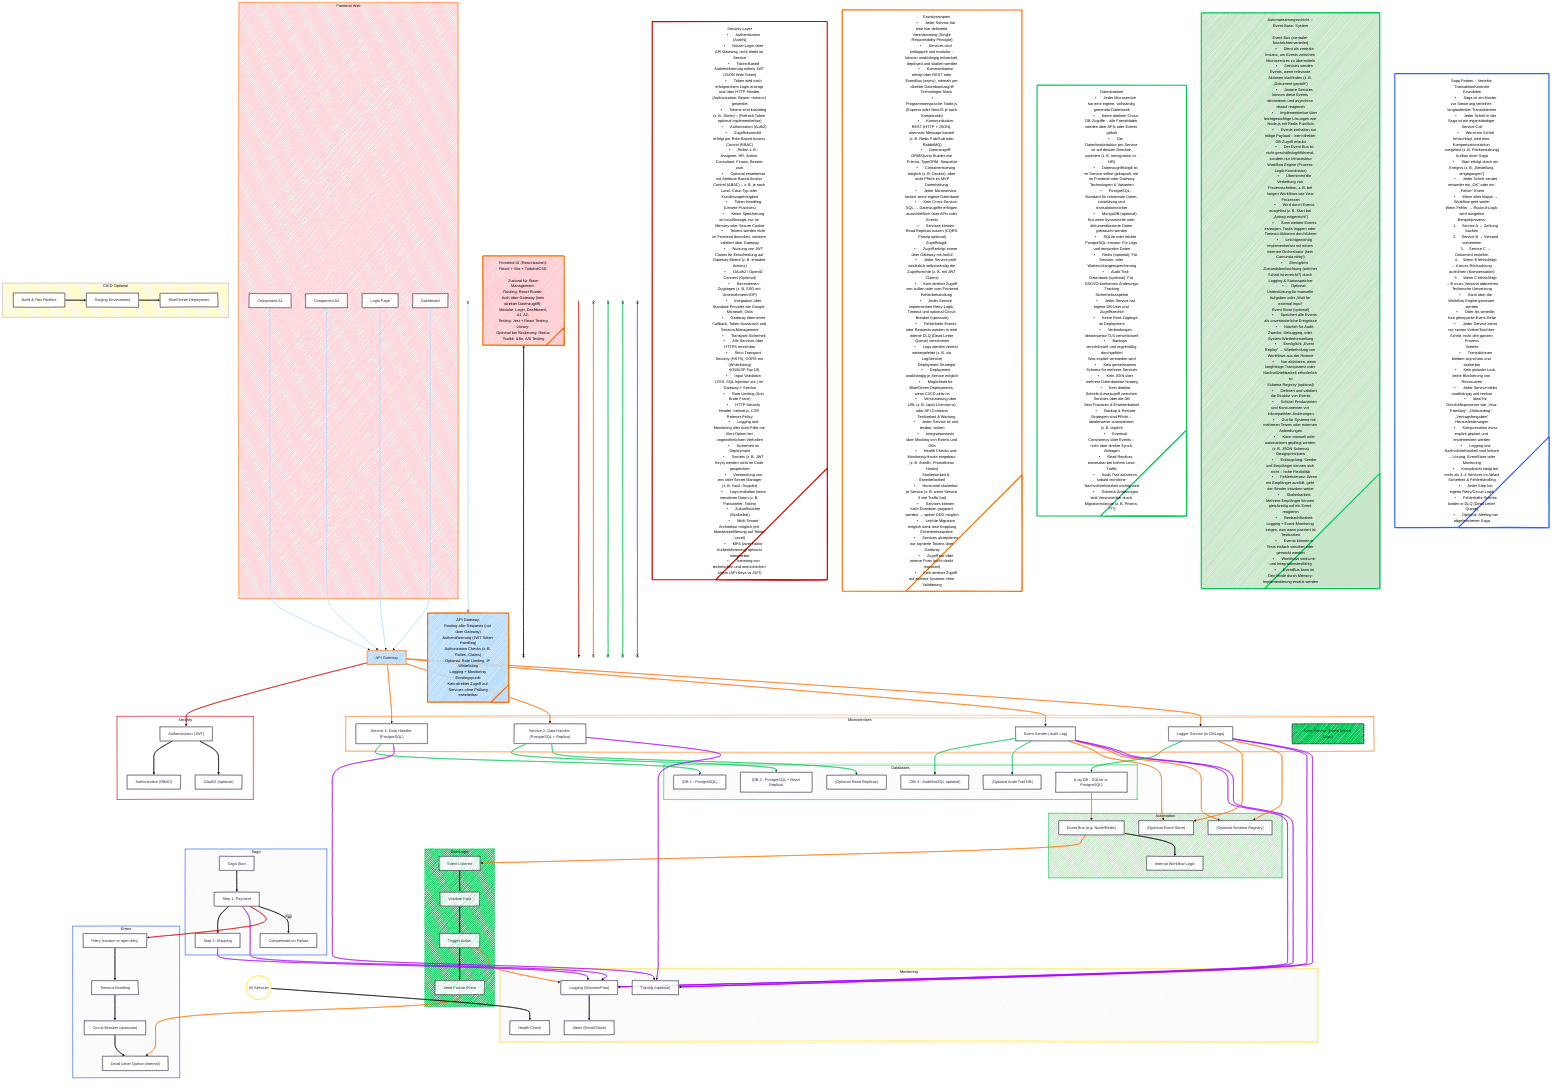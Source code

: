 ---
config:
  theme: redux
  look: handDrawn
  layout: fixed
---
flowchart TB
 subgraph Frontend_UI["Frontend Web"]
        A1["Component A1"]
        A2["Component A2"]
        Login["Login Page"]
        Dashboard["Dashboard"]
  end
 subgraph Security["Security"]
        AuthN["Authentication (JWT)"]
        AuthZ["Authorization (RBAC)"]
        OAuth["OAuth2 (optional)"]
  end
 subgraph Microservices["Microservices"]
        S1["Service 1: Data Handler (PostgreSQL)"]
        S2["Service 2: Data Handler (PostgreSQL + Replica)"]
        S3["Event Sender (Audit Log)"]
        S4["Logger Service (to DBLogs)"]
        S5["Exec Service (Event Driven Logic)"]
  end
 subgraph ExecLogic["ExecLogic"]
        L1["Event Listener"]
        L2["Validate Data"]
        L3["Trigger Action"]
        L4["Send Failure Event"]
  end
 subgraph Databases["Databases"]
        DB1["(DB 1 - PostgreSQL)"]
        DB2["(DB 2 - PostgreSQL + Read Replica)"]
        DB3["(DB 3 - Audit/NoSQL optional)"]
        DBLogs["(Log DB - SQLite or PostgreSQL)"]
        AuditDB["(Optional Audit Trail DB)"]
        ReadReplicas["(Optional Read Replicas)"]
  end
 subgraph Automation["Automation"]
        EventBus["Event Bus (e.g. Node/Redis)"]
        Workflow["Internal Workflow Logic"]
        EventStore["(Optional Event Store)"]
        SchemaReg["(Optional Schema Registry)"]
  end
 subgraph Saga["Saga"]
        SagaStart["Saga Start"]
        SagaStep1["Step 1: Payment"]
        SagaStep2["Step 2: Shipping"]
        SagaFail["Compensate on Failure"]
  end
 subgraph Monitoring["Monitoring"]
        LogService["Logging (Winston/Pino)"]
        Alerts["Alerts (Email/Slack)"]
        Tracing["Tracing (optional)"]
        Health["Health Check"]
  end
 subgraph Errors["Errors"]
        Retry["Retry (custom or npm retry)"]
        Timeout["Timeout Handling"]
        CBreaker["Circuit Breaker (opossum)"]
        DLQ["Dead Letter Queue (internal)"]
  end
 subgraph CICD["CICD Optional"]
        Pipeline["Build & Test Pipeline"]
        Staging["Staging Environment"]
        BlueGreen["Blue/Green Deployment"]
  end
    A1 --> Gateway["API Gateway"]
    A2 --> Gateway
    Login --> Gateway
    Dashboard --> Gateway
    Gateway --> AuthN & S1 & S2 & S3 & S4
    AuthN --> AuthZ & OAuth
    S1 --> DB1 & Tracing
    S2 --> DB2 & ReadReplicas & Tracing
    S3 --> DB3 & AuditDB & EventStore & SchemaReg & LogService & Tracing
    S4 --> DBLogs & EventStore & SchemaReg & LogService & Tracing
    EventBus --> L1 & Workflow
    L1 --> L2
    L2 --> L3
    L3 --> L4 & LogService
    L4 --> DLQ
    DBLogs --> EventBus
    SagaStart --> SagaStep1
    SagaStep1 --> SagaStep2 & LogService & Retry
    SagaStep1 -- Fail --> SagaFail
    SagaStep2 --> LogService
    LogService --> Alerts
    AllServices(("All Services")) --> Health
    Retry --> Timeout
    Timeout --> CBreaker
    CBreaker --> DLQ
    Pipeline --> Staging
    Staging --> BlueGreen
    n7[" "] x--x n1@{ label: "<span style=\"font-family:\">API Gateway:<br>Routing aller Requests (nur über Gateway)</span><br style=\"--tw-scale-x:\"><span style=\"font-family:\">Authentifizierung (JWT Token Handling)</span><br style=\"--tw-scale-x:\"><span style=\"font-family:\">Authorization Checks (z. B. Rollen, Claims)</span><br style=\"--tw-scale-x:\"><span style=\"font-family:\">Optional: Rate Limiting, IP Whitelisting</span><br style=\"--tw-scale-x:\"><span style=\"font-family:\">Logging + Monitoring Einstiegspunkt</span><br style=\"--tw-scale-x:\"><span style=\"font-family:\">Kein direkter Zugriff auf Services ohne Prüfung</span><br style=\"--tw-scale-x:\"><span style=\"font-family:\">erweiterbar</span>" }
    NoteFrontend["Frontend UI (React-basiert): <br>React + Vite + TailwindCSS-
<br>Zustand für State-Management- <br>Routing: React Router- <br>Auth über Gateway (kein direkter Datenzugriff)- <br>Modular: Login, Dashboard, A1, A2- <br>Testing: Jest + React Testing Library- <br>Optional bei Skalierung: Redux Toolkit, i18n, A/B Testing"] x--x n6[" "]
    n8[" "] --> n9[" "]
    n11[" "] x--x n12[" "]
    n14[" "] x--x n15[" "]
    n17[" "] x--x n18[" "]
    n20[" "] x--x n21[" "]
    n2@{ label: "<p class=\"p1\" style=\"font-variant-numeric:\">Security Layer</p><p class=\"p1\" style=\"font-variant-numeric:\"><span class=\"Apple-tab-span\" style=\"white-space:\">\t</span>•<span class=\"Apple-tab-span\" style=\"white-space:\">\t</span>Authentication (AuthN)</p><p class=\"p1\" style=\"font-variant-numeric:\"><span class=\"Apple-tab-span\" style=\"white-space:\">\t</span>•<span class=\"Apple-tab-span\" style=\"white-space:\">\t</span>Nutzer-Login über API Gateway, nicht direkt im Service</p><p class=\"p1\" style=\"font-variant-numeric:\"><span class=\"Apple-tab-span\" style=\"white-space:\">\t</span>•<span class=\"Apple-tab-span\" style=\"white-space:\">\t</span>Token-Based Authentifizierung mittels JWT (JSON Web Token)</p><p class=\"p1\" style=\"font-variant-numeric:\"><span class=\"Apple-tab-span\" style=\"white-space:\">\t</span>•<span class=\"Apple-tab-span\" style=\"white-space:\">\t</span>Token wird nach erfolgreichem Login erzeugt und über HTTP-Header (Authorization: Bearer &lt;token&gt;) gesendet</p><p class=\"p1\" style=\"font-variant-numeric:\"><span class=\"Apple-tab-span\" style=\"white-space:\">\t</span>•<span class=\"Apple-tab-span\" style=\"white-space:\">\t</span>Tokens sind kurzlebig (z. B. 15min) – (Refresh Token optional implementierbar)</p><p class=\"p1\" style=\"font-variant-numeric:\"><span class=\"Apple-tab-span\" style=\"white-space:\">\t</span>•<span class=\"Apple-tab-span\" style=\"white-space:\">\t</span>Authorization (AuthZ)</p><p class=\"p1\" style=\"font-variant-numeric:\"><span class=\"Apple-tab-span\" style=\"white-space:\">\t</span>•<span class=\"Apple-tab-span\" style=\"white-space:\">\t</span>Zugriffskontrolle erfolgt per Role-Based Access Control (RBAC)</p><p class=\"p1\" style=\"font-variant-numeric:\"><span class=\"Apple-tab-span\" style=\"white-space:\">\t</span>•<span class=\"Apple-tab-span\" style=\"white-space:\">\t</span>Rollen z. B.: Assignee, HR, Admin, Consultant, Finanz, Berater usw.</p><p class=\"p1\" style=\"font-variant-numeric:\"><span class=\"Apple-tab-span\" style=\"white-space:\">\t</span>•<span class=\"Apple-tab-span\" style=\"white-space:\">\t</span>Optional erweiterbar mit Attribute-Based Access Control (ABAC) – z. B. je nach Land, Case-Typ oder Kundenzugehörigkeit</p><p class=\"p1\" style=\"font-variant-numeric:\"><span class=\"Apple-tab-span\" style=\"white-space:\">\t</span>•<span class=\"Apple-tab-span\" style=\"white-space:\">\t</span>Token Handling (Unsere Practices)</p><p class=\"p1\" style=\"font-variant-numeric:\"><span class=\"Apple-tab-span\" style=\"white-space:\">\t</span>•<span class=\"Apple-tab-span\" style=\"white-space:\">\t</span>Keine Speicherung im localStorage, nur im Memory oder Secure Cookie</p><p class=\"p1\" style=\"font-variant-numeric:\"><span class=\"Apple-tab-span\" style=\"white-space:\">\t</span>•<span class=\"Apple-tab-span\" style=\"white-space:\">\t</span>Tokens werden nicht im Frontend decodiert, sondern validiert über Gateway</p><p class=\"p1\" style=\"font-variant-numeric:\"><span class=\"Apple-tab-span\" style=\"white-space:\">\t</span>•<span class=\"Apple-tab-span\" style=\"white-space:\">\t</span>Nutzung von JWT Claims für Entscheidung auf Gateway-Ebene (z. B. erlaubte Actions)</p><p class=\"p1\" style=\"font-variant-numeric:\"><span class=\"Apple-tab-span\" style=\"white-space:\">\t</span>•<span class=\"Apple-tab-span\" style=\"white-space:\">\t</span>OAuth2 / OpenID Connect (Optional)</p><p class=\"p1\" style=\"font-variant-numeric:\"><span class=\"Apple-tab-span\" style=\"white-space:\">\t</span>•<span class=\"Apple-tab-span\" style=\"white-space:\">\t</span>Bei externen Zugängen (z. B. SSO mit Unternehmens-IDP)</p><p class=\"p1\" style=\"font-variant-numeric:\"><span class=\"Apple-tab-span\" style=\"white-space:\">\t</span>•<span class=\"Apple-tab-span\" style=\"white-space:\">\t</span>Integration über Standard-Provider wie Google, Microsoft, Okta</p><p class=\"p1\" style=\"font-variant-numeric:\"><span class=\"Apple-tab-span\" style=\"white-space:\">\t</span>•<span class=\"Apple-tab-span\" style=\"white-space:\">\t</span>Gateway übernimmt Callback, Token-Austausch und Session Management</p><p class=\"p1\" style=\"font-variant-numeric:\"><span class=\"Apple-tab-span\" style=\"white-space:\">\t</span>•<span class=\"Apple-tab-span\" style=\"white-space:\">\t</span>Transport-Sicherheit</p><p class=\"p1\" style=\"font-variant-numeric:\"><span class=\"Apple-tab-span\" style=\"white-space:\">\t</span>•<span class=\"Apple-tab-span\" style=\"white-space:\">\t</span>Alle Services über HTTPS erreichbar</p><p class=\"p1\" style=\"font-variant-numeric:\"><span class=\"Apple-tab-span\" style=\"white-space:\">\t</span>•<span class=\"Apple-tab-span\" style=\"white-space:\">\t</span>Strict Transport Security (HSTS), CORS mit (Whitelisting)</p><p class=\"p1\" style=\"font-variant-numeric:\"><span class=\"Apple-tab-span\" style=\"white-space:\">\t</span>•(OWASP Top 10)</p><p class=\"p1\" style=\"font-variant-numeric:\"><span class=\"Apple-tab-span\" style=\"white-space:\">\t</span>•<span class=\"Apple-tab-span\" style=\"white-space:\">\t</span>Input Validation (XSS, SQL Injection etc.) im Gateway + Service</p><p class=\"p1\" style=\"font-variant-numeric:\"><span class=\"Apple-tab-span\" style=\"white-space:\">\t</span>•<span class=\"Apple-tab-span\" style=\"white-space:\">\t</span>Rate Limiting (Anti Brute Force)</p><p class=\"p1\" style=\"font-variant-numeric:\"><span class=\"Apple-tab-span\" style=\"white-space:\">\t</span>•<span class=\"Apple-tab-span\" style=\"white-space:\">\t</span>HTTP Security Header: helmet.js, CSP, Referrer-Policy</p><p class=\"p1\" style=\"font-variant-numeric:\"><span class=\"Apple-tab-span\" style=\"white-space:\">\t</span>•<span class=\"Apple-tab-span\" style=\"white-space:\">\t</span>Logging und Monitoring aller Auth-Fälle mit Alert-Option bei ungewöhnlichem Verhalten</p><p class=\"p1\" style=\"font-variant-numeric:\"><span class=\"Apple-tab-span\" style=\"white-space:\">\t</span>•<span class=\"Apple-tab-span\" style=\"white-space:\">\t</span>Sicherheit im Deployment</p><p class=\"p1\" style=\"font-variant-numeric:\"><span class=\"Apple-tab-span\" style=\"white-space:\">\t</span>•<span class=\"Apple-tab-span\" style=\"white-space:\">\t</span>Secrets (z. B. JWT Keys) werden nicht im Code gespeichert</p><p class=\"p1\" style=\"font-variant-numeric:\"><span class=\"Apple-tab-span\" style=\"white-space:\">\t</span>•<span class=\"Apple-tab-span\" style=\"white-space:\">\t</span>Verwendung von .env oder Secret Manager (z. B. Vault, Doppler)</p><p class=\"p1\" style=\"font-variant-numeric:\"><span class=\"Apple-tab-span\" style=\"white-space:\">\t</span>•<span class=\"Apple-tab-span\" style=\"white-space:\">\t</span>Logs enthalten keine sensitiven Daten (z. B. Passwörter, Token)</p><p class=\"p1\" style=\"font-variant-numeric:\"><span class=\"Apple-tab-span\" style=\"white-space:\">\t</span>•<span class=\"Apple-tab-span\" style=\"white-space:\">\t</span>Zukunftssicher (Skalierbar)</p><p class=\"p1\" style=\"font-variant-numeric:\"><span class=\"Apple-tab-span\" style=\"white-space:\">\t</span>•<span class=\"Apple-tab-span\" style=\"white-space:\">\t</span>Multi-Tenant-Architektur möglich (mit Mandantenfilterung auf Token-Level)</p><p class=\"p1\" style=\"font-variant-numeric:\"><span class=\"Apple-tab-span\" style=\"white-space:\">\t</span>•<span class=\"Apple-tab-span\" style=\"white-space:\">\t</span>MFA (zwei Faktor Authentifizierung) optional integrierbar</p><p class=\"p1\" style=\"font-variant-numeric:\"><span class=\"Apple-tab-span\" style=\"white-space:\">\t</span>•<span class=\"Apple-tab-span\" style=\"white-space:\">\t</span>Trennung von technischen und menschlichen Usern (API Keys vs JWT)</p>" }
    n10@{ label: "<p class=\"p1\" style=\"font-variant-numeric:\"><span class=\"Apple-tab-span\" style=\"white-space:\">\t</span>Grundprinzipien</p><p class=\"p1\" style=\"font-variant-numeric:\"><span class=\"Apple-tab-span\" style=\"white-space:\">\t</span>•<span class=\"Apple-tab-span\" style=\"white-space:\">\t</span>Jeder Service hat eine klar definierte Verantwortung (Single Responsibility Principle)</p><p class=\"p1\" style=\"font-variant-numeric:\"><span class=\"Apple-tab-span\" style=\"white-space:\">\t</span>•<span class=\"Apple-tab-span\" style=\"white-space:\">\t</span>Services sind entkoppelt und modular – können unabhängig entwickelt, deployed und skaliert werden</p><p class=\"p1\" style=\"font-variant-numeric:\"><span class=\"Apple-tab-span\" style=\"white-space:\">\t</span>•<span class=\"Apple-tab-span\" style=\"white-space:\">\t</span>Kommunikation erfolgt über REST oder EventBus (async), niemals per direkter Datenbankzugriff</p><p class=\"p1\" style=\"font-variant-numeric:\"><span class=\"Apple-tab-span\" style=\"white-space:\">\t</span>Technologie-Stack</p><p class=\"p1\" style=\"font-variant-numeric:\"><span class=\"Apple-tab-span\" style=\"white-space:\">\t</span>•<span class=\"Apple-tab-span\" style=\"white-space:\">\t</span>Programmiersprache: Node.js (Express oder NestJS je nach Komplexität)</p><p class=\"p1\" style=\"font-variant-numeric:\"><span class=\"Apple-tab-span\" style=\"white-space:\">\t</span>•<span class=\"Apple-tab-span\" style=\"white-space:\">\t</span>Kommunikation: REST (HTTP + JSON), alternativ Message-basiert (z. B. Redis Pub/Sub oder RabbitMQ)</p><p class=\"p1\" style=\"font-variant-numeric:\"><span class=\"Apple-tab-span\" style=\"white-space:\">\t</span>•<span class=\"Apple-tab-span\" style=\"white-space:\">\t</span>Datenzugriff: ORM/Query Builder wie Prisma, TypeORM, Sequelize</p><p class=\"p1\" style=\"font-variant-numeric:\"><span class=\"Apple-tab-span\" style=\"white-space:\">\t</span>•<span class=\"Apple-tab-span\" style=\"white-space:\">\t</span>Containerisierung möglich (z. B. Docker), aber nicht Pflicht im MVP</p><p class=\"p1\" style=\"font-variant-numeric:\"><span class=\"Apple-tab-span\" style=\"white-space:\">\t</span>Datenhaltung</p><p class=\"p1\" style=\"font-variant-numeric:\"><span class=\"Apple-tab-span\" style=\"white-space:\">\t</span>•<span class=\"Apple-tab-span\" style=\"white-space:\">\t</span>Jeder Microservice besitzt seine eigene Datenbank</p><p class=\"p1\" style=\"font-variant-numeric:\"><span class=\"Apple-tab-span\" style=\"white-space:\">\t</span>•<span class=\"Apple-tab-span\" style=\"white-space:\">\t</span>Kein Cross-Service-SQL → Datenzugriffe erfolgen ausschließlich über APIs oder Events</p><p class=\"p1\" style=\"font-variant-numeric:\"><span class=\"Apple-tab-span\" style=\"white-space:\">\t</span>•<span class=\"Apple-tab-span\" style=\"white-space:\">\t</span>Services können Read Replicas nutzen (CQRS-Prinzip optional)</p><p class=\"p1\" style=\"font-variant-numeric:\"><span class=\"Apple-tab-span\" style=\"white-space:\">\t</span>Zugriffslogik</p><p class=\"p1\" style=\"font-variant-numeric:\"><span class=\"Apple-tab-span\" style=\"white-space:\">\t</span>•<span class=\"Apple-tab-span\" style=\"white-space:\">\t</span>Zugriff erfolgt immer über Gateway mit AuthZ</p><p class=\"p1\" style=\"font-variant-numeric:\"><span class=\"Apple-tab-span\" style=\"white-space:\">\t</span>•<span class=\"Apple-tab-span\" style=\"white-space:\">\t</span>Jeder Service prüft zusätzlich selbstständig die Zugriffsrechte (z. B. mit JWT Claims)</p><p class=\"p1\" style=\"font-variant-numeric:\"><span class=\"Apple-tab-span\" style=\"white-space:\">\t</span>•<span class=\"Apple-tab-span\" style=\"white-space:\">\t</span>Kein direkter Zugriff von außen oder vom Frontend</p><p class=\"p1\" style=\"font-variant-numeric:\"><span class=\"Apple-tab-span\" style=\"white-space:\">\t</span>Fehlerbehandlung</p><p class=\"p1\" style=\"font-variant-numeric:\"><span class=\"Apple-tab-span\" style=\"white-space:\">\t</span>•<span class=\"Apple-tab-span\" style=\"white-space:\">\t</span>Jeder Service implementiert Retry-Logik, Timeout und optional Circuit Breaker (opossum)</p><p class=\"p1\" style=\"font-variant-numeric:\"><span class=\"Apple-tab-span\" style=\"white-space:\">\t</span>•<span class=\"Apple-tab-span\" style=\"white-space:\">\t</span>Fehlerhafte Events oder Requests werden in eine interne DLQ (Dead Letter Queue) verschoben</p><p class=\"p1\" style=\"font-variant-numeric:\"><span class=\"Apple-tab-span\" style=\"white-space:\">\t</span>•<span class=\"Apple-tab-span\" style=\"white-space:\">\t</span>Logs werden zentral weitergeleitet (z. B. via LogService)</p><p class=\"p1\" style=\"font-variant-numeric:\"><span class=\"Apple-tab-span\" style=\"white-space:\">\t</span>Deployment-Strategie</p><p class=\"p1\" style=\"font-variant-numeric:\"><span class=\"Apple-tab-span\" style=\"white-space:\">\t</span>•<span class=\"Apple-tab-span\" style=\"white-space:\">\t</span>Deployment unabhängig je Service möglich</p><p class=\"p1\" style=\"font-variant-numeric:\"><span class=\"Apple-tab-span\" style=\"white-space:\">\t</span>•<span class=\"Apple-tab-span\" style=\"white-space:\">\t</span>Möglichkeit für Blue/Green Deployments, wenn CI/CD aktiv ist</p><p class=\"p1\" style=\"font-variant-numeric:\"><span class=\"Apple-tab-span\" style=\"white-space:\">\t</span>•<span class=\"Apple-tab-span\" style=\"white-space:\">\t</span>Versionierung über URL (z. B. /api/v1/service-a) oder API Contracts</p><p class=\"p1\" style=\"font-variant-numeric:\"><span class=\"Apple-tab-span\" style=\"white-space:\">\t</span>Testbarkeit &amp; Wartung</p><p class=\"p1\" style=\"font-variant-numeric:\"><span class=\"Apple-tab-span\" style=\"white-space:\">\t</span>•<span class=\"Apple-tab-span\" style=\"white-space:\">\t</span>Jeder Service ist unit-testbar, isoliert</p><p class=\"p1\" style=\"font-variant-numeric:\"><span class=\"Apple-tab-span\" style=\"white-space:\">\t</span>•<span class=\"Apple-tab-span\" style=\"white-space:\">\t</span>Integrationstests über Mocking von Events und DBs</p><p class=\"p1\" style=\"font-variant-numeric:\"><span class=\"Apple-tab-span\" style=\"white-space:\">\t</span>•<span class=\"Apple-tab-span\" style=\"white-space:\">\t</span>Health Checks und Monitoring Hooks eingebaut (z. B. /health, Prometheus Hooks)</p><p class=\"p1\" style=\"font-variant-numeric:\"><span class=\"Apple-tab-span\" style=\"white-space:\">\t</span>Skalierbarkeit &amp; Erweiterbarkeit</p><p class=\"p1\" style=\"font-variant-numeric:\"><span class=\"Apple-tab-span\" style=\"white-space:\">\t</span>•<span class=\"Apple-tab-span\" style=\"white-space:\">\t</span>Horizontal skalierbar je Service (z. B. wenn Service 3 viel Traffic hat)</p><p class=\"p1\" style=\"font-variant-numeric:\"><span class=\"Apple-tab-span\" style=\"white-space:\">\t</span>•<span class=\"Apple-tab-span\" style=\"white-space:\">\t</span>Services können nach Domänen gruppiert werden → später DDD möglich</p><p class=\"p1\" style=\"font-variant-numeric:\"><span class=\"Apple-tab-span\" style=\"white-space:\">\t</span>•<span class=\"Apple-tab-span\" style=\"white-space:\">\t</span>Leichte Migration möglich dank lose Kopplung</p><p class=\"p1\" style=\"font-variant-numeric:\"><span class=\"Apple-tab-span\" style=\"white-space:\">\t</span>Sicherheitsaspekte</p><p class=\"p1\" style=\"font-variant-numeric:\"><span class=\"Apple-tab-span\" style=\"white-space:\">\t</span>•<span class=\"Apple-tab-span\" style=\"white-space:\">\t</span>Services akzeptieren nur signierte Tokens über Gateway</p><p class=\"p1\" style=\"font-variant-numeric:\"><span class=\"Apple-tab-span\" style=\"white-space:\">\t</span>•<span class=\"Apple-tab-span\" style=\"white-space:\">\t</span>Zugriff nur über interne Ports (nicht direkt exposed)</p><p class=\"p1\" style=\"font-variant-numeric:\"><span class=\"Apple-tab-span\" style=\"white-space:\">\t</span>•<span class=\"Apple-tab-span\" style=\"white-space:\">\t</span>Kein direkter Zugriff auf externe Systeme ohne Validierung</p>" }
    n13@{ label: "<p class=\"p1\" style=\"font-variant-numeric:\">Datenbanken<span class=\"Apple-converted-space\"></span></p><p class=\"p1\" style=\"font-variant-numeric:\"><span class=\"Apple-tab-span\" style=\"white-space:\">\t</span>•<span class=\"Apple-tab-span\" style=\"white-space:\">\t</span>Jeder Microservice hat eine eigene, vollständig getrennte Datenbank</p><p class=\"p1\" style=\"font-variant-numeric:\"><span class=\"Apple-tab-span\" style=\"white-space:\">\t</span>•<span class=\"Apple-tab-span\" style=\"white-space:\">\t</span>Keine direkten Cross-DB-Zugriffe – alle Fremddaten werden über APIs oder Events geholt</p><p class=\"p1\" style=\"font-variant-numeric:\"><span class=\"Apple-tab-span\" style=\"white-space:\">\t</span>•<span class=\"Apple-tab-span\" style=\"white-space:\">\t</span>Die Datenbankstruktur pro Service ist auf dessen Domäne optimiert (z. B. Immigration vs. HR)</p><p class=\"p1\" style=\"font-variant-numeric:\"><span class=\"Apple-tab-span\" style=\"white-space:\">\t</span>•<span class=\"Apple-tab-span\" style=\"white-space:\">\t</span>Datenzugriffslogik ist im Service selbst gekapselt, nie im Frontend oder Gateway</p><p class=\"p1\" style=\"font-variant-numeric:\">Technologien &amp; Varianten</p><p class=\"p1\" style=\"font-variant-numeric:\"><span class=\"Apple-tab-span\" style=\"white-space:\">\t</span>•<span class=\"Apple-tab-span\" style=\"white-space:\">\t</span>PostgreSQL: Standard für relationale Daten, zuverlässig und transaktionssicher</p><p class=\"p1\" style=\"font-variant-numeric:\"><span class=\"Apple-tab-span\" style=\"white-space:\">\t</span>•<span class=\"Apple-tab-span\" style=\"white-space:\">\t</span>MongoDB (optional): Nur wenn dynamische oder dokumentbasierte Daten gebraucht werden</p><p class=\"p1\" style=\"font-variant-numeric:\"><span class=\"Apple-tab-span\" style=\"white-space:\">\t</span>•<span class=\"Apple-tab-span\" style=\"white-space:\">\t</span>SQLite oder leichte PostgreSQL-Instanz: Für Logs und temporäre Daten</p><p class=\"p1\" style=\"font-variant-numeric:\"><span class=\"Apple-tab-span\" style=\"white-space:\">\t</span>•<span class=\"Apple-tab-span\" style=\"white-space:\">\t</span>Redis (optional): Für Session- oder Warteschlangenspeicherung</p><p class=\"p1\" style=\"font-variant-numeric:\"><span class=\"Apple-tab-span\" style=\"white-space:\">\t</span>•<span class=\"Apple-tab-span\" style=\"white-space:\">\t</span>Audit-Trail-Datenbank (optional): Für DSGVO-konformes Änderungs-Tracking</p><p class=\"p1\" style=\"font-variant-numeric:\">Sicherheitsaspekte</p><p class=\"p1\" style=\"font-variant-numeric:\"><span class=\"Apple-tab-span\" style=\"white-space:\">\t</span>•<span class=\"Apple-tab-span\" style=\"white-space:\">\t</span>Jeder Service hat eigene DB-User und Zugriffsrechte</p><p class=\"p1\" style=\"font-variant-numeric:\"><span class=\"Apple-tab-span\" style=\"white-space:\">\t</span>•<span class=\"Apple-tab-span\" style=\"white-space:\">\t</span>Keine Root-Zugänge im Deployment</p><p class=\"p1\" style=\"font-variant-numeric:\"><span class=\"Apple-tab-span\" style=\"white-space:\">\t</span>•<span class=\"Apple-tab-span\" style=\"white-space:\">\t</span>Verbindungen idealerweise TLS-verschlüsselt</p><p class=\"p1\" style=\"font-variant-numeric:\"><span class=\"Apple-tab-span\" style=\"white-space:\">\t</span>•<span class=\"Apple-tab-span\" style=\"white-space:\">\t</span>Backups verschlüsselt und regelmäßig durchgeführt</p><p class=\"p1\" style=\"font-variant-numeric:\">Was explizit vermieden wird</p><p class=\"p1\" style=\"font-variant-numeric:\"><span class=\"Apple-tab-span\" style=\"white-space:\">\t</span>•<span class=\"Apple-tab-span\" style=\"white-space:\">\t</span>Kein gemeinsames Schema für mehrere Services</p><p class=\"p1\" style=\"font-variant-numeric:\"><span class=\"Apple-tab-span\" style=\"white-space:\">\t</span>•<span class=\"Apple-tab-span\" style=\"white-space:\">\t</span>Kein JOIN über mehrere Datenbanken hinweg</p><p class=\"p1\" style=\"font-variant-numeric:\"><span class=\"Apple-tab-span\" style=\"white-space:\">\t</span>•<span class=\"Apple-tab-span\" style=\"white-space:\">\t</span>Kein direkter Schreib-/Lesezugriff zwischen Services über die DB</p><p class=\"p1\" style=\"font-variant-numeric:\">Best Practices &amp; Erweiterbarkeit</p><p class=\"p1\" style=\"font-variant-numeric:\"><span class=\"Apple-tab-span\" style=\"white-space:\">\t</span>•<span class=\"Apple-tab-span\" style=\"white-space:\">\t</span>Backup &amp; Restore-Strategien sind Pflicht – idealerweise automatisiert (z. B. täglich)</p><p class=\"p1\" style=\"font-variant-numeric:\"><span class=\"Apple-tab-span\" style=\"white-space:\">\t</span>•<span class=\"Apple-tab-span\" style=\"white-space:\">\t</span>Eventual Consistency über Events – nicht über direkte Synch-Abfragen</p><p class=\"p1\" style=\"font-variant-numeric:\"><span class=\"Apple-tab-span\" style=\"white-space:\">\t</span>•<span class=\"Apple-tab-span\" style=\"white-space:\">\t</span>Read Replicas einsetzbar bei hohem Lese-Traffic</p><p class=\"p1\" style=\"font-variant-numeric:\"><span class=\"Apple-tab-span\" style=\"white-space:\">\t</span>•<span class=\"Apple-tab-span\" style=\"white-space:\">\t</span>Audit-Trail aktivieren, sobald rechtliche Nachvollziehbarkeit wichtig wird</p><p class=\"p1\" style=\"font-variant-numeric:\"><span class=\"Apple-tab-span\" style=\"white-space:\">\t</span>•<span class=\"Apple-tab-span\" style=\"white-space:\">\t</span>Schema-Änderungen sind Versionierbar durch Migrationsskripte (z. B. Prisma, ???)</p>" }
    n16@{ label: "<p class=\"p1\" style=\"font-variant-numeric:\">Automatisierungsschicht – Event-Base- System</p><p class=\"p2\" style=\"font-variant-numeric:\"><br></p><p class=\"p1\" style=\"font-variant-numeric:\">Event Bus (zentraler Nachrichtenverteiler)</p><p class=\"p1\" style=\"font-variant-numeric:\"><span class=\"Apple-tab-span\" style=\"white-space:\">\t</span>•<span class=\"Apple-tab-span\" style=\"white-space:\">\t</span>Dient als zentrale Instanz, um Events zwischen Microservices zu übermitteln</p><p class=\"p1\" style=\"font-variant-numeric:\"><span class=\"Apple-tab-span\" style=\"white-space:\">\t</span>•<span class=\"Apple-tab-span\" style=\"white-space:\">\t</span>Services senden Events, wenn relevante Aktionen stattfinden (z. B. „Dokument geprüft“)</p><p class=\"p1\" style=\"font-variant-numeric:\"><span class=\"Apple-tab-span\" style=\"white-space:\">\t</span>•<span class=\"Apple-tab-span\" style=\"white-space:\">\t</span>Andere Services können diese Events abonnieren und asynchron darauf reagieren</p><p class=\"p1\" style=\"font-variant-numeric:\"><span class=\"Apple-tab-span\" style=\"white-space:\">\t</span>•<span class=\"Apple-tab-span\" style=\"white-space:\">\t</span>Implementierbar über leichtgewichtige Lösungen wie Node.js mit Redis Pub/Sub</p><p class=\"p1\" style=\"font-variant-numeric:\"><span class=\"Apple-tab-span\" style=\"white-space:\">\t</span>•<span class=\"Apple-tab-span\" style=\"white-space:\">\t</span>Events enthalten nur nötige Payload – kein direkter DB-Zugriff erlaubt</p><p class=\"p1\" style=\"font-variant-numeric:\"><span class=\"Apple-tab-span\" style=\"white-space:\">\t</span>•<span class=\"Apple-tab-span\" style=\"white-space:\">\t</span>Der Event Bus ist nicht geschäftslogikführend, sondern nur Infrastruktur</p><p class=\"p1\" style=\"font-variant-numeric:\">Workflow Engine (Prozess-Logik-Koordinator)</p><p class=\"p1\" style=\"font-variant-numeric:\"><span class=\"Apple-tab-span\" style=\"white-space:\">\t</span>•<span class=\"Apple-tab-span\" style=\"white-space:\">\t</span>Übernimmt die Verkettung von Prozessschritten, z. B. bei langen Workflows wie Visa-Prozessen</p><p class=\"p1\" style=\"font-variant-numeric:\"><span class=\"Apple-tab-span\" style=\"white-space:\">\t</span>•<span class=\"Apple-tab-span\" style=\"white-space:\">\t</span>Wird durch Events ausgelöst (z. B. Start bei „Antrag eingereicht“)</p><p class=\"p1\" style=\"font-variant-numeric:\"><span class=\"Apple-tab-span\" style=\"white-space:\">\t</span>•<span class=\"Apple-tab-span\" style=\"white-space:\">\t</span>Kann weitere Events erzeugen, Tasks triggern oder Timeout-Aktionen durchführen</p><p class=\"p1\" style=\"font-variant-numeric:\"><span class=\"Apple-tab-span\" style=\"white-space:\">\t</span>•<span class=\"Apple-tab-span\" style=\"white-space:\">\t</span>Leichtgewichtig implementierbar mit einem internen Orchestrator (kein Camunda nötig!)</p><p class=\"p1\" style=\"font-variant-numeric:\"><span class=\"Apple-tab-span\" style=\"white-space:\">\t</span>•<span class=\"Apple-tab-span\" style=\"white-space:\">\t</span>Ermöglicht Zustandsbeobachtung (welcher Schritt ist erreicht?) durch Logging &amp; Statusspeicher</p><p class=\"p1\" style=\"font-variant-numeric:\"><span class=\"Apple-tab-span\" style=\"white-space:\">\t</span>•<span class=\"Apple-tab-span\" style=\"white-space:\">\t</span>Optional: Unterstützung für manuelle Aufgaben oder „Wait for external input“</p><p class=\"p1\" style=\"font-variant-numeric:\">Event Store (optional)</p><p class=\"p1\" style=\"font-variant-numeric:\"><span class=\"Apple-tab-span\" style=\"white-space:\">\t</span>•<span class=\"Apple-tab-span\" style=\"white-space:\">\t</span>Speichert alle Events als unveränderliche Ereignisse</p><p class=\"p1\" style=\"font-variant-numeric:\"><span class=\"Apple-tab-span\" style=\"white-space:\">\t</span>•<span class=\"Apple-tab-span\" style=\"white-space:\">\t</span>Nützlich für Audit-Zwecke, Debugging, oder System-Wiederherstellung</p><p class=\"p1\" style=\"font-variant-numeric:\"><span class=\"Apple-tab-span\" style=\"white-space:\">\t</span>•<span class=\"Apple-tab-span\" style=\"white-space:\">\t</span>Ermöglicht „Event Replay“ → Wiederholung von Workflows aus der Historie</p><p class=\"p1\" style=\"font-variant-numeric:\"><span class=\"Apple-tab-span\" style=\"white-space:\">\t</span>•<span class=\"Apple-tab-span\" style=\"white-space:\">\t</span>Nur aktivieren, wenn langfristige Transparenz oder Nachvollziehbarkeit erforderlich ist</p><p class=\"p1\" style=\"font-variant-numeric:\">Schema Registry (optional)</p><p class=\"p1\" style=\"font-variant-numeric:\"><span class=\"Apple-tab-span\" style=\"white-space:\">\t</span>•<span class=\"Apple-tab-span\" style=\"white-space:\">\t</span>Definiert und validiert die Struktur von Events</p><p class=\"p1\" style=\"font-variant-numeric:\"><span class=\"Apple-tab-span\" style=\"white-space:\">\t</span>•<span class=\"Apple-tab-span\" style=\"white-space:\">\t</span>Schützt Produzenten und Konsumenten vor inkompatiblen Änderungen</p><p class=\"p1\" style=\"font-variant-numeric:\"><span class=\"Apple-tab-span\" style=\"white-space:\">\t</span>•<span class=\"Apple-tab-span\" style=\"white-space:\">\t</span>Gut für Systeme mit mehreren Teams oder externen Anbindungen</p><p class=\"p1\" style=\"font-variant-numeric:\"><span class=\"Apple-tab-span\" style=\"white-space:\">\t</span>•<span class=\"Apple-tab-span\" style=\"white-space:\">\t</span>Kann manuell oder automatisiert gepflegt werden (z. B. JSON Schema)</p><p class=\"p1\" style=\"font-variant-numeric:\">Designprinzipien</p><p class=\"p1\" style=\"font-variant-numeric:\"><span class=\"Apple-tab-span\" style=\"white-space:\">\t</span>•<span class=\"Apple-tab-span\" style=\"white-space:\">\t</span>Entkopplung: Sender und Empfänger kennen sich nicht – hohe Flexibilität</p><p class=\"p1\" style=\"font-variant-numeric:\"><span class=\"Apple-tab-span\" style=\"white-space:\">\t</span>•<span class=\"Apple-tab-span\" style=\"white-space:\">\t</span>Fehlertoleranz: Wenn ein Empfänger ausfällt, geht der Sender trotzdem weiter</p><p class=\"p1\" style=\"font-variant-numeric:\"><span class=\"Apple-tab-span\" style=\"white-space:\">\t</span>•<span class=\"Apple-tab-span\" style=\"white-space:\">\t</span>Skalierbarkeit: Mehrere Empfänger können gleichzeitig auf ein Event reagieren</p><p class=\"p1\" style=\"font-variant-numeric:\"><span class=\"Apple-tab-span\" style=\"white-space:\">\t</span>•<span class=\"Apple-tab-span\" style=\"white-space:\">\t</span>Beobachtbarkeit: Logging + Event-Monitoring zeigen, was wann passiert ist</p><p class=\"p1\" style=\"font-variant-numeric:\">Testbarkeit</p><p class=\"p1\" style=\"font-variant-numeric:\"><span class=\"Apple-tab-span\" style=\"white-space:\">\t</span>•<span class=\"Apple-tab-span\" style=\"white-space:\">\t</span>Events können in Tests einfach simuliert oder gemockt werden</p><p class=\"p1\" style=\"font-variant-numeric:\"><span class=\"Apple-tab-span\" style=\"white-space:\">\t</span>•<span class=\"Apple-tab-span\" style=\"white-space:\">\t</span>Workflows sind unit- und integrationstestfähig</p><p class=\"p1\" style=\"font-variant-numeric:\"><span class=\"Apple-tab-span\" style=\"white-space:\">\t</span>•<span class=\"Apple-tab-span\" style=\"white-space:\">\t</span>EventBus kann im Dev-Mode durch Memory-Implementierung ersetzt werden</p>" }
    n19@{ label: "<p class=\"p1\" style=\"font-variant-numeric:\">Saga Pattern – Verteilte TransaktionKontrolle</p><p class=\"p1\" style=\"font-variant-numeric:\">Grundidee</p><p class=\"p1\" style=\"font-variant-numeric:\"><span class=\"Apple-tab-span\" style=\"white-space:\">\t</span>•<span class=\"Apple-tab-span\" style=\"white-space:\">\t</span>Saga ist ein Muster zur Steuerung verteilter, langlaufender Transaktionen</p><p class=\"p1\" style=\"font-variant-numeric:\"><span class=\"Apple-tab-span\" style=\"white-space:\">\t</span>•<span class=\"Apple-tab-span\" style=\"white-space:\">\t</span>Jeder Schritt in der Saga ist ein eigenständiger Service-Call</p><p class=\"p1\" style=\"font-variant-numeric:\"><span class=\"Apple-tab-span\" style=\"white-space:\">\t</span>•<span class=\"Apple-tab-span\" style=\"white-space:\">\t</span>Wenn ein Schritt fehlschlägt, wird eine Kompensationsaktion ausgelöst (z. B. Rückerstattung)</p><p class=\"p1\" style=\"font-variant-numeric:\">Aufbau einer Saga</p><p class=\"p1\" style=\"font-variant-numeric:\"><span class=\"Apple-tab-span\" style=\"white-space:\">\t</span>•<span class=\"Apple-tab-span\" style=\"white-space:\">\t</span>Start erfolgt durch ein Ereignis (z. B. „Bestellung eingegangen“)</p><p class=\"p1\" style=\"font-variant-numeric:\"><span class=\"Apple-tab-span\" style=\"white-space:\">\t</span>•<span class=\"Apple-tab-span\" style=\"white-space:\">\t</span>Jeder Schritt sendet entweder ein „OK“ oder ein „Fehler“-Event</p><p class=\"p1\" style=\"font-variant-numeric:\"><span class=\"Apple-tab-span\" style=\"white-space:\">\t</span>•<span class=\"Apple-tab-span\" style=\"white-space:\">\t</span>Wenn alles klappt → Workflow geht weiter</p><p class=\"p1\" style=\"font-variant-numeric:\">Wenn Fehler → Rückruf-Logik wird ausgelöst</p><p class=\"p1\" style=\"font-variant-numeric:\">Beispielprozess:</p><p class=\"p1\" style=\"font-variant-numeric:\"><span class=\"Apple-tab-span\" style=\"white-space:\">\t</span>1.<span class=\"Apple-tab-span\" style=\"white-space:\">\t</span>Service A → Zahlung buchen</p><p class=\"p1\" style=\"font-variant-numeric:\"><span class=\"Apple-tab-span\" style=\"white-space:\">\t</span>2.<span class=\"Apple-tab-span\" style=\"white-space:\">\t</span>Service B → Versand vorbereiten</p><p class=\"p1\" style=\"font-variant-numeric:\"><span class=\"Apple-tab-span\" style=\"white-space:\">\t</span>3.<span class=\"Apple-tab-span\" style=\"white-space:\">\t</span>Service C → Dokument erstellen</p><p class=\"p1\" style=\"font-variant-numeric:\"><span class=\"Apple-tab-span\" style=\"white-space:\">\t</span>4.<span class=\"Apple-tab-span\" style=\"white-space:\">\t</span>Wenn B fehlschlägt → A muss Rückzahlung ausführen (Kompensation)</p><p class=\"p1\" style=\"font-variant-numeric:\"><span class=\"Apple-tab-span\" style=\"white-space:\">\t</span>5.<span class=\"Apple-tab-span\" style=\"white-space:\">\t</span>Wenn C fehlschlägt → B muss Versand abbrechen</p><p class=\"p1\" style=\"font-variant-numeric:\">Technische Umsetzung</p><p class=\"p1\" style=\"font-variant-numeric:\"><span class=\"Apple-tab-span\" style=\"white-space:\">\t</span>•<span class=\"Apple-tab-span\" style=\"white-space:\">\t</span>Kann über die Workflow Engine gesteuert werden</p><p class=\"p1\" style=\"font-variant-numeric:\"><span class=\"Apple-tab-span\" style=\"white-space:\">\t</span>•<span class=\"Apple-tab-span\" style=\"white-space:\">\t</span>Oder als verteilte, lose gekoppelte Event-Kette</p><p class=\"p1\" style=\"font-variant-numeric:\"><span class=\"Apple-tab-span\" style=\"white-space:\">\t</span>•<span class=\"Apple-tab-span\" style=\"white-space:\">\t</span>Jeder Service kennt nur seinen Vorher/Nachher-Schritt, nicht den ganzen Prozess</p><p class=\"p1\" style=\"font-variant-numeric:\">Vorteile</p><p class=\"p1\" style=\"font-variant-numeric:\"><span class=\"Apple-tab-span\" style=\"white-space:\">\t</span>•<span class=\"Apple-tab-span\" style=\"white-space:\">\t</span>Transaktionen bleiben asynchron und skalierbar</p><p class=\"p1\" style=\"font-variant-numeric:\"><span class=\"Apple-tab-span\" style=\"white-space:\">\t</span>•<span class=\"Apple-tab-span\" style=\"white-space:\">\t</span>Kein globaler Lock, keine Blockierung von Ressourcen</p><p class=\"p1\" style=\"font-variant-numeric:\"><span class=\"Apple-tab-span\" style=\"white-space:\">\t</span>•<span class=\"Apple-tab-span\" style=\"white-space:\">\t</span>Jeder Service bleibt unabhängig und testbar</p><p class=\"p1\" style=\"font-variant-numeric:\"><span class=\"Apple-tab-span\" style=\"white-space:\">\t</span>•<span class=\"Apple-tab-span\" style=\"white-space:\">\t</span>Ideal für Geschäftsprozesse wie „Visa-Erteilung“, „Onboarding“, „Vertragsfreigaben“</p><p class=\"p1\" style=\"font-variant-numeric:\">Herausforderungen</p><p class=\"p1\" style=\"font-variant-numeric:\"><span class=\"Apple-tab-span\" style=\"white-space:\">\t</span>•<span class=\"Apple-tab-span\" style=\"white-space:\">\t</span>Kompensation muss explizit geplant und implementiert werden</p><p class=\"p1\" style=\"font-variant-numeric:\"><span class=\"Apple-tab-span\" style=\"white-space:\">\t</span>•<span class=\"Apple-tab-span\" style=\"white-space:\">\t</span>Logging und Nachvollziehbarkeit sind kritisch</p><p class=\"p1\" style=\"font-variant-numeric:\">→ Lösung: EventStore oder Monitoring</p><p class=\"p1\" style=\"font-variant-numeric:\"><span class=\"Apple-tab-span\" style=\"white-space:\">\t</span>•<span class=\"Apple-tab-span\" style=\"white-space:\">\t</span>Komplexität steigt bei mehr als 3–4 Services im Ablauf</p><p class=\"p1\" style=\"font-variant-numeric:\">Sicherheit &amp; Fehlerhandling</p><p class=\"p1\" style=\"font-variant-numeric:\"><span class=\"Apple-tab-span\" style=\"white-space:\">\t</span>•<span class=\"Apple-tab-span\" style=\"white-space:\">\t</span>Jeder Step hat eigene Retry/Circuit-Logik</p><p class=\"p1\" style=\"font-variant-numeric:\"><span class=\"Apple-tab-span\" style=\"white-space:\">\t</span>•<span class=\"Apple-tab-span\" style=\"white-space:\">\t</span>Fehlerhafte Schritte landen in DLQ (Dead Letter Queue)</p><p class=\"p1\" style=\"font-variant-numeric:\"><span class=\"Apple-tab-span\" style=\"white-space:\">\t</span>•<span class=\"Apple-tab-span\" style=\"white-space:\">\t</span>Optional: Alerting bei abgebrochener Saga</p>" }
    n7@{ shape: anchor}
    n1@{ shape: tag-proc}
    NoteFrontend@{ shape: tag-proc}
    n6@{ shape: anchor}
    n8@{ shape: anchor}
    n9@{ shape: anchor}
    n11@{ shape: anchor}
    n12@{ shape: anchor}
    n14@{ shape: anchor}
    n15@{ shape: anchor}
    n17@{ shape: anchor}
    n18@{ shape: anchor}
    n20@{ shape: anchor}
    n21@{ shape: anchor}
    n2@{ shape: tag-proc}
    n10@{ shape: tag-proc}
    n13@{ shape: tag-proc}
    n16@{ shape: tag-proc}
    n19@{ shape: tag-proc}
     Gateway:::Class_01
     n1:::noteStyle
     n1:::Ash
     NoteFrontend:::noteStyle
     NoteFrontend:::Ash
     n2:::noteStyle
     n2:::Ash
     n10:::noteStyle
     n10:::Ash
     n13:::noteStyle
     n13:::Ash
     n16:::noteStyle
     n16:::Ash
     n19:::noteStyle
     n19:::Ash
    classDef Ash stroke-width:1px, stroke-dasharray:none, stroke:#999999, fill:#EEEEEE, color:#000000
    classDef Class_01 stroke:#FF6D00
    style S5 fill:#00C853
    style Gateway fill:#BBDEFB
    style AllServices stroke:#FFD600
    style n1 color:#FFFFFF,fill:#BBDEFB,stroke:#FF6D00,stroke-width:4px,stroke-dasharray: 0
    style NoteFrontend color:#000000,fill:#FFCDD2,stroke:#FF6D00,stroke-width:4px,stroke-dasharray: 0
    style n2 color:#000000,fill:#FFFFFF,stroke:#D50000,stroke-width:4px,stroke-dasharray: 0
    style n10 color:#000000,fill:#FFFFFF,stroke:#FF6D00,stroke-width:4px,stroke-dasharray: 0
    style n13 color:#000000,fill:#FFFFFF,stroke:#00C853,stroke-width:4px,stroke-dasharray: 0
    style n16 color:#000000,fill:#C8E6C9,stroke:#00C853,stroke-width:4px,stroke-dasharray: 0
    style n19 color:#000000,fill:#FFFFFF,stroke:#2962FF,stroke-width:4px,stroke-dasharray: 0
    style Frontend_UI stroke:#FF6D00,fill:#FFCDD2
    style Security fill:#FFFFFF,stroke:#D50000
    style Microservices stroke:#FF6D00,fill:#FFFFFF
    style Databases stroke:#00C853
    style Automation stroke:#00C853,fill:#C8E6C9
    style ExecLogic stroke:#00C853,fill:#00C853
    style Saga stroke:#2962FF
    style Errors stroke:#2962FF
    style Monitoring stroke:#FFD600
    style CICD fill:#FFF9C4
    linkStyle 0 stroke:#BBDEFB,fill:none
    linkStyle 1 stroke:#BBDEFB,fill:none
    linkStyle 2 stroke:#BBDEFB,fill:none
    linkStyle 3 stroke:#BBDEFB,fill:none
    linkStyle 4 stroke:#D50000,fill:none
    linkStyle 5 stroke:#FF6D00,fill:none
    linkStyle 6 stroke:#FF6D00,fill:none
    linkStyle 7 stroke:#FF6D00,fill:none
    linkStyle 8 stroke:#FF6D00,fill:none
    linkStyle 11 stroke:#00C853,fill:none
    linkStyle 12 stroke:#AA00FF,fill:none
    linkStyle 13 stroke:#00C853,fill:none
    linkStyle 14 stroke:#00C853,fill:none
    linkStyle 15 stroke:#AA00FF,fill:none
    linkStyle 16 stroke:#00C853,fill:none
    linkStyle 17 stroke:#00C853,fill:none
    linkStyle 18 stroke:#FF6D00,fill:none
    linkStyle 19 stroke:#FF6D00,fill:none
    linkStyle 20 stroke:#AA00FF,fill:none
    linkStyle 21 stroke:#AA00FF,fill:none
    linkStyle 22 stroke:#00C853,fill:none
    linkStyle 23 stroke:#FF6D00,fill:none
    linkStyle 24 stroke:#FF6D00,fill:none
    linkStyle 25 stroke:#AA00FF,fill:none
    linkStyle 26 stroke:#AA00FF,fill:none
    linkStyle 27 stroke:#FF6D00,fill:none
    linkStyle 32 stroke:#FF6D00,fill:none
    linkStyle 33 stroke:#FF6D00,fill:none
    linkStyle 34 stroke:#FF6D00,fill:none
    linkStyle 37 stroke:#AA00FF,fill:none
    linkStyle 38 stroke:#D50000,fill:none
    linkStyle 40 stroke:#AA00FF,fill:none
    linkStyle 48 stroke:#BBDEFB,fill:none
    linkStyle 50 stroke:#D50000,fill:none
    linkStyle 51 stroke:#FF6D00,fill:none
    linkStyle 52 stroke:#00C853,fill:none
    linkStyle 53 stroke:#00C853,fill:none
    linkStyle 54 stroke:#2962FF,fill:none